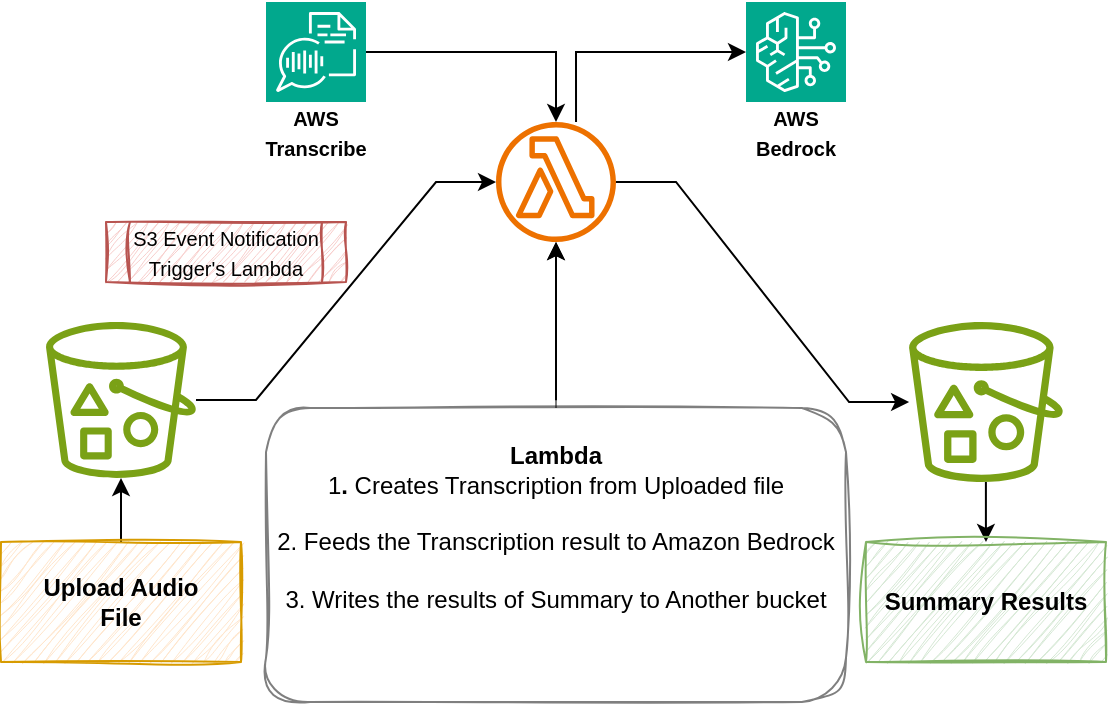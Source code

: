 <mxfile version="24.7.14">
  <diagram name="Page-1" id="aVz_n2N1isK6vBJ6nttT">
    <mxGraphModel grid="1" page="1" gridSize="10" guides="1" tooltips="1" connect="1" arrows="1" fold="1" pageScale="1" pageWidth="850" pageHeight="1100" math="0" shadow="0">
      <root>
        <mxCell id="0" />
        <mxCell id="1" parent="0" />
        <mxCell id="U6mENaC_Z5qNjzr7aefM-5" style="edgeStyle=entityRelationEdgeStyle;rounded=0;orthogonalLoop=1;jettySize=auto;html=1;flowAnimation=0;curved=0;" edge="1" parent="1" source="U6mENaC_Z5qNjzr7aefM-1" target="U6mENaC_Z5qNjzr7aefM-4">
          <mxGeometry relative="1" as="geometry" />
        </mxCell>
        <mxCell id="U6mENaC_Z5qNjzr7aefM-1" value="" style="sketch=0;outlineConnect=0;fontColor=#232F3E;gradientColor=none;fillColor=#7AA116;strokeColor=none;dashed=0;verticalLabelPosition=bottom;verticalAlign=top;align=center;html=1;fontSize=12;fontStyle=0;aspect=fixed;pointerEvents=1;shape=mxgraph.aws4.bucket_with_objects;" vertex="1" parent="1">
          <mxGeometry x="170" y="200" width="75" height="78" as="geometry" />
        </mxCell>
        <mxCell id="U6mENaC_Z5qNjzr7aefM-37" style="edgeStyle=orthogonalEdgeStyle;rounded=0;orthogonalLoop=1;jettySize=auto;html=1;" edge="1" parent="1" source="U6mENaC_Z5qNjzr7aefM-2" target="U6mENaC_Z5qNjzr7aefM-1">
          <mxGeometry relative="1" as="geometry" />
        </mxCell>
        <mxCell id="U6mENaC_Z5qNjzr7aefM-2" value="" style="rounded=0;whiteSpace=wrap;html=1;fillColor=#ffe6cc;strokeColor=#d79b00;sketch=1;curveFitting=1;jiggle=2;" vertex="1" parent="1">
          <mxGeometry x="147.5" y="310" width="120" height="60" as="geometry" />
        </mxCell>
        <mxCell id="U6mENaC_Z5qNjzr7aefM-3" value="Upload Audio File" style="text;html=1;align=center;verticalAlign=middle;whiteSpace=wrap;rounded=0;fontStyle=1" vertex="1" parent="1">
          <mxGeometry x="166.25" y="325" width="82.5" height="30" as="geometry" />
        </mxCell>
        <mxCell id="U6mENaC_Z5qNjzr7aefM-22" style="edgeStyle=orthogonalEdgeStyle;rounded=0;orthogonalLoop=1;jettySize=auto;html=1;entryX=0;entryY=0.5;entryDx=0;entryDy=0;entryPerimeter=0;exitX=0.667;exitY=0;exitDx=0;exitDy=0;exitPerimeter=0;" edge="1" parent="1" source="U6mENaC_Z5qNjzr7aefM-4" target="U6mENaC_Z5qNjzr7aefM-20">
          <mxGeometry relative="1" as="geometry">
            <mxPoint x="420" y="50" as="targetPoint" />
            <mxPoint x="440" y="90" as="sourcePoint" />
          </mxGeometry>
        </mxCell>
        <mxCell id="U6mENaC_Z5qNjzr7aefM-4" value="" style="sketch=0;outlineConnect=0;fontColor=#232F3E;gradientColor=none;fillColor=#ED7100;strokeColor=none;dashed=0;verticalLabelPosition=bottom;verticalAlign=top;align=center;html=1;fontSize=12;fontStyle=0;aspect=fixed;pointerEvents=1;shape=mxgraph.aws4.lambda_function;" vertex="1" parent="1">
          <mxGeometry x="395" y="100" width="60" height="60" as="geometry" />
        </mxCell>
        <mxCell id="U6mENaC_Z5qNjzr7aefM-39" style="edgeStyle=orthogonalEdgeStyle;rounded=0;orthogonalLoop=1;jettySize=auto;html=1;entryX=0.5;entryY=0;entryDx=0;entryDy=0;" edge="1" parent="1" source="U6mENaC_Z5qNjzr7aefM-6" target="U6mENaC_Z5qNjzr7aefM-31">
          <mxGeometry relative="1" as="geometry" />
        </mxCell>
        <mxCell id="U6mENaC_Z5qNjzr7aefM-6" value="" style="sketch=0;outlineConnect=0;fontColor=#232F3E;gradientColor=none;fillColor=#7AA116;strokeColor=none;dashed=0;verticalLabelPosition=bottom;verticalAlign=top;align=center;html=1;fontSize=12;fontStyle=0;aspect=fixed;pointerEvents=1;shape=mxgraph.aws4.bucket_with_objects;" vertex="1" parent="1">
          <mxGeometry x="601.54" y="200" width="76.92" height="80" as="geometry" />
        </mxCell>
        <mxCell id="U6mENaC_Z5qNjzr7aefM-9" style="edgeStyle=entityRelationEdgeStyle;rounded=0;orthogonalLoop=1;jettySize=auto;html=1;" edge="1" parent="1" target="U6mENaC_Z5qNjzr7aefM-6">
          <mxGeometry relative="1" as="geometry">
            <mxPoint x="455" y="130" as="sourcePoint" />
            <mxPoint x="595.008" y="240" as="targetPoint" />
            <Array as="points">
              <mxPoint x="780" y="130" />
              <mxPoint x="640" y="121" />
            </Array>
          </mxGeometry>
        </mxCell>
        <mxCell id="U6mENaC_Z5qNjzr7aefM-12" style="edgeStyle=orthogonalEdgeStyle;rounded=0;orthogonalLoop=1;jettySize=auto;html=1;" edge="1" parent="1" source="U6mENaC_Z5qNjzr7aefM-11" target="U6mENaC_Z5qNjzr7aefM-4">
          <mxGeometry relative="1" as="geometry" />
        </mxCell>
        <mxCell id="U6mENaC_Z5qNjzr7aefM-29" value="" style="edgeStyle=orthogonalEdgeStyle;rounded=0;orthogonalLoop=1;jettySize=auto;html=1;" edge="1" parent="1" source="U6mENaC_Z5qNjzr7aefM-11" target="U6mENaC_Z5qNjzr7aefM-4">
          <mxGeometry relative="1" as="geometry" />
        </mxCell>
        <mxCell id="U6mENaC_Z5qNjzr7aefM-11" value="" style="rounded=1;whiteSpace=wrap;html=1;sketch=1;curveFitting=1;jiggle=2;opacity=50;" vertex="1" parent="1">
          <mxGeometry x="280" y="243" width="290" height="147" as="geometry" />
        </mxCell>
        <mxCell id="U6mENaC_Z5qNjzr7aefM-13" value="&lt;b&gt;Lambda&lt;/b&gt;&lt;div&gt;1&lt;b&gt;. &lt;/b&gt;Creates Transcription from Uploaded file&lt;br&gt;&lt;br&gt;2. Feeds the Transcription result to Amazon Bedrock&lt;br&gt;&lt;br&gt;&lt;/div&gt;&lt;div&gt;3. Writes the results of Summary to Another bucket&lt;/div&gt;&lt;div&gt;&lt;b&gt;&amp;nbsp;&lt;/b&gt;&lt;/div&gt;" style="text;html=1;align=center;verticalAlign=middle;whiteSpace=wrap;rounded=0;" vertex="1" parent="1">
          <mxGeometry x="275" y="295" width="300" height="30" as="geometry" />
        </mxCell>
        <mxCell id="U6mENaC_Z5qNjzr7aefM-16" style="edgeStyle=orthogonalEdgeStyle;rounded=0;orthogonalLoop=1;jettySize=auto;html=1;" edge="1" parent="1" source="U6mENaC_Z5qNjzr7aefM-14" target="U6mENaC_Z5qNjzr7aefM-4">
          <mxGeometry relative="1" as="geometry" />
        </mxCell>
        <mxCell id="U6mENaC_Z5qNjzr7aefM-14" value="" style="sketch=0;points=[[0,0,0],[0.25,0,0],[0.5,0,0],[0.75,0,0],[1,0,0],[0,1,0],[0.25,1,0],[0.5,1,0],[0.75,1,0],[1,1,0],[0,0.25,0],[0,0.5,0],[0,0.75,0],[1,0.25,0],[1,0.5,0],[1,0.75,0]];outlineConnect=0;fontColor=#232F3E;fillColor=#01A88D;strokeColor=#ffffff;dashed=0;verticalLabelPosition=bottom;verticalAlign=top;align=center;html=1;fontSize=12;fontStyle=0;aspect=fixed;shape=mxgraph.aws4.resourceIcon;resIcon=mxgraph.aws4.transcribe;" vertex="1" parent="1">
          <mxGeometry x="280" y="40" width="50" height="50" as="geometry" />
        </mxCell>
        <mxCell id="U6mENaC_Z5qNjzr7aefM-20" value="" style="sketch=0;points=[[0,0,0],[0.25,0,0],[0.5,0,0],[0.75,0,0],[1,0,0],[0,1,0],[0.25,1,0],[0.5,1,0],[0.75,1,0],[1,1,0],[0,0.25,0],[0,0.5,0],[0,0.75,0],[1,0.25,0],[1,0.5,0],[1,0.75,0]];outlineConnect=0;fontColor=#232F3E;fillColor=#01A88D;strokeColor=#ffffff;dashed=0;verticalLabelPosition=bottom;verticalAlign=top;align=center;html=1;fontSize=12;fontStyle=0;aspect=fixed;shape=mxgraph.aws4.resourceIcon;resIcon=mxgraph.aws4.bedrock;" vertex="1" parent="1">
          <mxGeometry x="520" y="40" width="50" height="50" as="geometry" />
        </mxCell>
        <mxCell id="U6mENaC_Z5qNjzr7aefM-23" value="&lt;b&gt;&lt;font style=&quot;font-size: 10px;&quot;&gt;AWS Transcribe&lt;/font&gt;&lt;/b&gt;" style="text;html=1;align=center;verticalAlign=middle;whiteSpace=wrap;rounded=0;" vertex="1" parent="1">
          <mxGeometry x="275" y="90" width="60" height="30" as="geometry" />
        </mxCell>
        <mxCell id="U6mENaC_Z5qNjzr7aefM-25" value="&lt;span style=&quot;font-size: 10px;&quot;&gt;&lt;b&gt;AWS&lt;/b&gt;&lt;/span&gt;&lt;div&gt;&lt;span style=&quot;font-size: 10px;&quot;&gt;&lt;b&gt;Bedrock&lt;/b&gt;&lt;/span&gt;&lt;/div&gt;" style="text;html=1;align=center;verticalAlign=middle;whiteSpace=wrap;rounded=0;" vertex="1" parent="1">
          <mxGeometry x="515" y="90" width="60" height="30" as="geometry" />
        </mxCell>
        <mxCell id="U6mENaC_Z5qNjzr7aefM-31" value="&lt;b&gt;Summary Results&lt;/b&gt;" style="rounded=0;whiteSpace=wrap;html=1;fillColor=#d5e8d4;strokeColor=#82b366;sketch=1;curveFitting=1;jiggle=2;" vertex="1" parent="1">
          <mxGeometry x="580" y="310" width="120" height="60" as="geometry" />
        </mxCell>
        <mxCell id="U6mENaC_Z5qNjzr7aefM-41" value="&lt;span style=&quot;font-size: 10px;&quot;&gt;S3 Event Notification Trigger&#39;s Lambda&lt;/span&gt;" style="shape=process;whiteSpace=wrap;html=1;backgroundOutline=1;rotation=0;fillColor=#f8cecc;strokeColor=#b85450;sketch=1;curveFitting=1;jiggle=2;" vertex="1" parent="1">
          <mxGeometry x="200" y="150" width="120" height="30" as="geometry" />
        </mxCell>
        <mxCell id="U6mENaC_Z5qNjzr7aefM-42" value="" style="shape=flexArrow;endArrow=classic;html=1;rounded=0;" edge="1" parent="1">
          <mxGeometry width="50" height="50" relative="1" as="geometry">
            <mxPoint x="400" y="290" as="sourcePoint" />
            <mxPoint x="400" y="290" as="targetPoint" />
          </mxGeometry>
        </mxCell>
      </root>
    </mxGraphModel>
  </diagram>
</mxfile>
